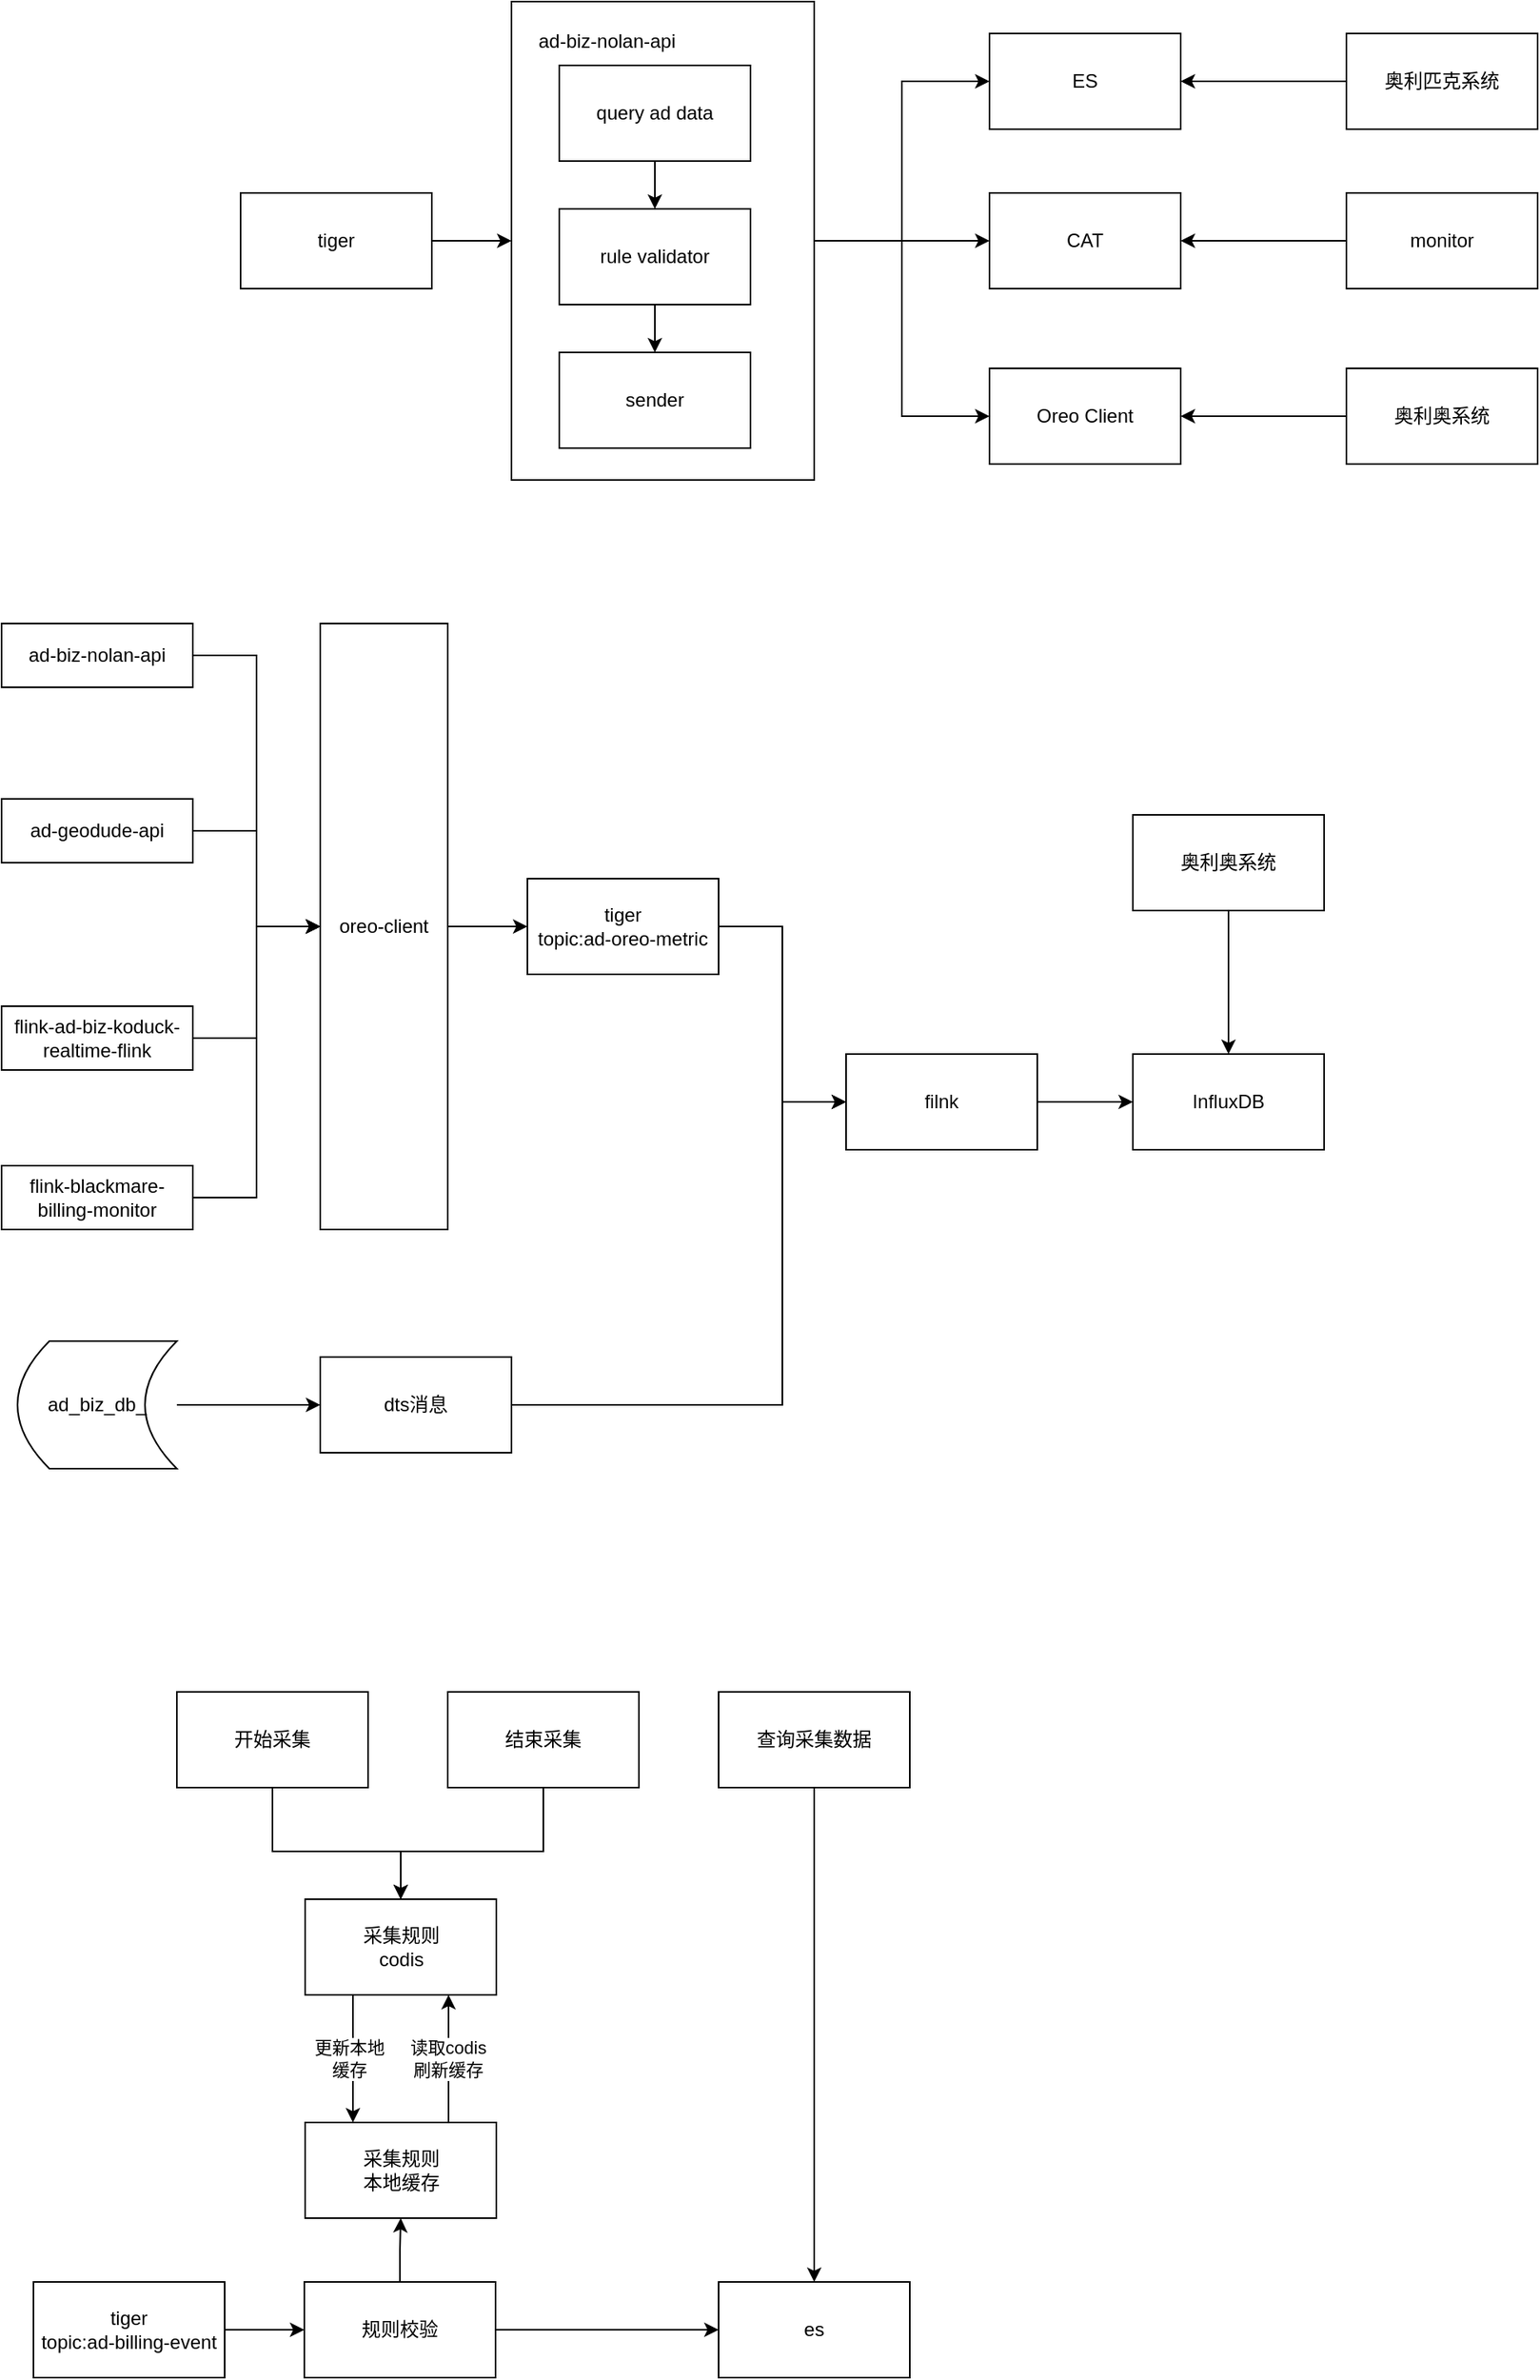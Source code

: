 <mxfile version="16.6.4" type="github">
  <diagram id="CHrgQ5leZ1LItxzOST3N" name="Page-1">
    <mxGraphModel dx="2253" dy="511" grid="1" gridSize="10" guides="1" tooltips="1" connect="1" arrows="1" fold="1" page="1" pageScale="1" pageWidth="827" pageHeight="1169" math="0" shadow="0">
      <root>
        <mxCell id="0" />
        <mxCell id="1" parent="0" />
        <mxCell id="Qecz2ClUhUotp8jwRQd2-11" style="edgeStyle=orthogonalEdgeStyle;rounded=0;orthogonalLoop=1;jettySize=auto;html=1;entryX=0;entryY=0.5;entryDx=0;entryDy=0;" parent="1" source="Qecz2ClUhUotp8jwRQd2-1" target="Qecz2ClUhUotp8jwRQd2-2" edge="1">
          <mxGeometry relative="1" as="geometry" />
        </mxCell>
        <mxCell id="Qecz2ClUhUotp8jwRQd2-1" value="tiger" style="rounded=0;whiteSpace=wrap;html=1;" parent="1" vertex="1">
          <mxGeometry x="-520" y="340" width="120" height="60" as="geometry" />
        </mxCell>
        <mxCell id="Qecz2ClUhUotp8jwRQd2-12" style="edgeStyle=orthogonalEdgeStyle;rounded=0;orthogonalLoop=1;jettySize=auto;html=1;exitX=1;exitY=0.5;exitDx=0;exitDy=0;entryX=0;entryY=0.5;entryDx=0;entryDy=0;" parent="1" source="Qecz2ClUhUotp8jwRQd2-2" target="Qecz2ClUhUotp8jwRQd2-3" edge="1">
          <mxGeometry relative="1" as="geometry" />
        </mxCell>
        <mxCell id="Qecz2ClUhUotp8jwRQd2-14" style="edgeStyle=orthogonalEdgeStyle;rounded=0;orthogonalLoop=1;jettySize=auto;html=1;exitX=1;exitY=0.5;exitDx=0;exitDy=0;entryX=0;entryY=0.5;entryDx=0;entryDy=0;" parent="1" source="Qecz2ClUhUotp8jwRQd2-2" target="Qecz2ClUhUotp8jwRQd2-4" edge="1">
          <mxGeometry relative="1" as="geometry" />
        </mxCell>
        <mxCell id="Qecz2ClUhUotp8jwRQd2-16" style="edgeStyle=orthogonalEdgeStyle;rounded=0;orthogonalLoop=1;jettySize=auto;html=1;exitX=1;exitY=0.5;exitDx=0;exitDy=0;entryX=0;entryY=0.5;entryDx=0;entryDy=0;" parent="1" source="Qecz2ClUhUotp8jwRQd2-2" target="Qecz2ClUhUotp8jwRQd2-5" edge="1">
          <mxGeometry relative="1" as="geometry" />
        </mxCell>
        <mxCell id="Qecz2ClUhUotp8jwRQd2-2" value="" style="rounded=0;whiteSpace=wrap;html=1;" parent="1" vertex="1">
          <mxGeometry x="-350" y="220" width="190" height="300" as="geometry" />
        </mxCell>
        <mxCell id="Qecz2ClUhUotp8jwRQd2-3" value="ES" style="rounded=0;whiteSpace=wrap;html=1;" parent="1" vertex="1">
          <mxGeometry x="-50" y="240" width="120" height="60" as="geometry" />
        </mxCell>
        <mxCell id="Qecz2ClUhUotp8jwRQd2-4" value="CAT" style="rounded=0;whiteSpace=wrap;html=1;" parent="1" vertex="1">
          <mxGeometry x="-50" y="340" width="120" height="60" as="geometry" />
        </mxCell>
        <mxCell id="Qecz2ClUhUotp8jwRQd2-5" value="Oreo Client" style="rounded=0;whiteSpace=wrap;html=1;" parent="1" vertex="1">
          <mxGeometry x="-50" y="450" width="120" height="60" as="geometry" />
        </mxCell>
        <mxCell id="Qecz2ClUhUotp8jwRQd2-22" style="edgeStyle=orthogonalEdgeStyle;rounded=0;orthogonalLoop=1;jettySize=auto;html=1;exitX=0;exitY=0.5;exitDx=0;exitDy=0;" parent="1" source="Qecz2ClUhUotp8jwRQd2-6" target="Qecz2ClUhUotp8jwRQd2-3" edge="1">
          <mxGeometry relative="1" as="geometry" />
        </mxCell>
        <mxCell id="Qecz2ClUhUotp8jwRQd2-6" value="奥利匹克系统" style="rounded=0;whiteSpace=wrap;html=1;" parent="1" vertex="1">
          <mxGeometry x="174" y="240" width="120" height="60" as="geometry" />
        </mxCell>
        <mxCell id="Qecz2ClUhUotp8jwRQd2-23" style="edgeStyle=orthogonalEdgeStyle;rounded=0;orthogonalLoop=1;jettySize=auto;html=1;" parent="1" source="Qecz2ClUhUotp8jwRQd2-7" target="Qecz2ClUhUotp8jwRQd2-4" edge="1">
          <mxGeometry relative="1" as="geometry" />
        </mxCell>
        <mxCell id="Qecz2ClUhUotp8jwRQd2-7" value="monitor" style="rounded=0;whiteSpace=wrap;html=1;" parent="1" vertex="1">
          <mxGeometry x="174" y="340" width="120" height="60" as="geometry" />
        </mxCell>
        <mxCell id="Qecz2ClUhUotp8jwRQd2-18" value="" style="edgeStyle=orthogonalEdgeStyle;rounded=0;orthogonalLoop=1;jettySize=auto;html=1;" parent="1" source="Qecz2ClUhUotp8jwRQd2-8" target="Qecz2ClUhUotp8jwRQd2-9" edge="1">
          <mxGeometry relative="1" as="geometry">
            <Array as="points">
              <mxPoint x="-180" y="800" />
              <mxPoint x="-180" y="910" />
            </Array>
          </mxGeometry>
        </mxCell>
        <mxCell id="Qecz2ClUhUotp8jwRQd2-8" value="tiger&lt;br&gt;topic:ad-oreo-metric" style="rounded=0;whiteSpace=wrap;html=1;" parent="1" vertex="1">
          <mxGeometry x="-340" y="770" width="120" height="60" as="geometry" />
        </mxCell>
        <mxCell id="Qecz2ClUhUotp8jwRQd2-19" value="" style="edgeStyle=orthogonalEdgeStyle;rounded=0;orthogonalLoop=1;jettySize=auto;html=1;" parent="1" source="Qecz2ClUhUotp8jwRQd2-9" target="Qecz2ClUhUotp8jwRQd2-10" edge="1">
          <mxGeometry relative="1" as="geometry" />
        </mxCell>
        <mxCell id="Qecz2ClUhUotp8jwRQd2-9" value="filnk" style="rounded=0;whiteSpace=wrap;html=1;" parent="1" vertex="1">
          <mxGeometry x="-140" y="880" width="120" height="60" as="geometry" />
        </mxCell>
        <mxCell id="Qecz2ClUhUotp8jwRQd2-10" value="InfluxDB" style="rounded=0;whiteSpace=wrap;html=1;" parent="1" vertex="1">
          <mxGeometry x="40" y="880" width="120" height="60" as="geometry" />
        </mxCell>
        <mxCell id="GQiWsAskLN4Fh5y-KPG--1" style="edgeStyle=orthogonalEdgeStyle;rounded=0;orthogonalLoop=1;jettySize=auto;html=1;" parent="1" source="Qecz2ClUhUotp8jwRQd2-20" target="Qecz2ClUhUotp8jwRQd2-5" edge="1">
          <mxGeometry relative="1" as="geometry" />
        </mxCell>
        <mxCell id="Qecz2ClUhUotp8jwRQd2-20" value="奥利奥系统" style="rounded=0;whiteSpace=wrap;html=1;" parent="1" vertex="1">
          <mxGeometry x="174" y="450" width="120" height="60" as="geometry" />
        </mxCell>
        <mxCell id="GQiWsAskLN4Fh5y-KPG--8" value="" style="edgeStyle=orthogonalEdgeStyle;rounded=0;orthogonalLoop=1;jettySize=auto;html=1;" parent="1" source="GQiWsAskLN4Fh5y-KPG--2" target="GQiWsAskLN4Fh5y-KPG--6" edge="1">
          <mxGeometry relative="1" as="geometry" />
        </mxCell>
        <mxCell id="GQiWsAskLN4Fh5y-KPG--2" value="query ad data" style="rounded=0;whiteSpace=wrap;html=1;" parent="1" vertex="1">
          <mxGeometry x="-320" y="260" width="120" height="60" as="geometry" />
        </mxCell>
        <mxCell id="GQiWsAskLN4Fh5y-KPG--5" value="ad-biz-nolan-api" style="text;html=1;strokeColor=none;fillColor=none;align=center;verticalAlign=middle;whiteSpace=wrap;rounded=0;" parent="1" vertex="1">
          <mxGeometry x="-350" y="230" width="120" height="30" as="geometry" />
        </mxCell>
        <mxCell id="GQiWsAskLN4Fh5y-KPG--9" value="" style="edgeStyle=orthogonalEdgeStyle;rounded=0;orthogonalLoop=1;jettySize=auto;html=1;" parent="1" source="GQiWsAskLN4Fh5y-KPG--6" target="GQiWsAskLN4Fh5y-KPG--7" edge="1">
          <mxGeometry relative="1" as="geometry" />
        </mxCell>
        <mxCell id="GQiWsAskLN4Fh5y-KPG--6" value="rule validator" style="rounded=0;whiteSpace=wrap;html=1;" parent="1" vertex="1">
          <mxGeometry x="-320" y="350" width="120" height="60" as="geometry" />
        </mxCell>
        <mxCell id="GQiWsAskLN4Fh5y-KPG--7" value="sender" style="rounded=0;whiteSpace=wrap;html=1;" parent="1" vertex="1">
          <mxGeometry x="-320" y="440" width="120" height="60" as="geometry" />
        </mxCell>
        <mxCell id="GQiWsAskLN4Fh5y-KPG--19" value="" style="edgeStyle=orthogonalEdgeStyle;rounded=0;orthogonalLoop=1;jettySize=auto;html=1;" parent="1" source="GQiWsAskLN4Fh5y-KPG--10" target="Qecz2ClUhUotp8jwRQd2-8" edge="1">
          <mxGeometry relative="1" as="geometry" />
        </mxCell>
        <mxCell id="GQiWsAskLN4Fh5y-KPG--10" value="oreo-client" style="rounded=0;whiteSpace=wrap;html=1;" parent="1" vertex="1">
          <mxGeometry x="-470" y="610" width="80" height="380" as="geometry" />
        </mxCell>
        <mxCell id="GQiWsAskLN4Fh5y-KPG--15" value="" style="edgeStyle=orthogonalEdgeStyle;rounded=0;orthogonalLoop=1;jettySize=auto;html=1;" parent="1" source="GQiWsAskLN4Fh5y-KPG--11" target="GQiWsAskLN4Fh5y-KPG--10" edge="1">
          <mxGeometry relative="1" as="geometry" />
        </mxCell>
        <mxCell id="GQiWsAskLN4Fh5y-KPG--11" value="ad-biz-nolan-api" style="rounded=0;whiteSpace=wrap;html=1;" parent="1" vertex="1">
          <mxGeometry x="-670" y="610" width="120" height="40" as="geometry" />
        </mxCell>
        <mxCell id="GQiWsAskLN4Fh5y-KPG--16" style="edgeStyle=orthogonalEdgeStyle;rounded=0;orthogonalLoop=1;jettySize=auto;html=1;exitX=1;exitY=0.5;exitDx=0;exitDy=0;" parent="1" source="GQiWsAskLN4Fh5y-KPG--12" edge="1">
          <mxGeometry relative="1" as="geometry">
            <mxPoint x="-470" y="800" as="targetPoint" />
            <Array as="points">
              <mxPoint x="-510" y="740" />
              <mxPoint x="-510" y="800" />
            </Array>
          </mxGeometry>
        </mxCell>
        <mxCell id="GQiWsAskLN4Fh5y-KPG--12" value="ad-geodude-api" style="rounded=0;whiteSpace=wrap;html=1;" parent="1" vertex="1">
          <mxGeometry x="-670" y="720" width="120" height="40" as="geometry" />
        </mxCell>
        <mxCell id="GQiWsAskLN4Fh5y-KPG--17" style="edgeStyle=orthogonalEdgeStyle;rounded=0;orthogonalLoop=1;jettySize=auto;html=1;exitX=1;exitY=0.5;exitDx=0;exitDy=0;" parent="1" source="GQiWsAskLN4Fh5y-KPG--13" edge="1">
          <mxGeometry relative="1" as="geometry">
            <mxPoint x="-470" y="800" as="targetPoint" />
            <Array as="points">
              <mxPoint x="-510" y="870" />
              <mxPoint x="-510" y="800" />
            </Array>
          </mxGeometry>
        </mxCell>
        <mxCell id="GQiWsAskLN4Fh5y-KPG--13" value="&lt;p style=&quot;margin: 0px&quot;&gt;flink-ad-biz-koduck-realtime-flink&lt;/p&gt;&lt;div&gt;&lt;/div&gt;" style="rounded=0;whiteSpace=wrap;html=1;" parent="1" vertex="1">
          <mxGeometry x="-670" y="850" width="120" height="40" as="geometry" />
        </mxCell>
        <mxCell id="GQiWsAskLN4Fh5y-KPG--18" style="edgeStyle=orthogonalEdgeStyle;rounded=0;orthogonalLoop=1;jettySize=auto;html=1;exitX=1;exitY=0.5;exitDx=0;exitDy=0;entryX=0;entryY=0.5;entryDx=0;entryDy=0;" parent="1" source="GQiWsAskLN4Fh5y-KPG--14" target="GQiWsAskLN4Fh5y-KPG--10" edge="1">
          <mxGeometry relative="1" as="geometry" />
        </mxCell>
        <mxCell id="GQiWsAskLN4Fh5y-KPG--14" value="&lt;p style=&quot;margin: 0px&quot;&gt;flink-blackmare-billing-monitor&lt;/p&gt;&lt;div&gt;&lt;/div&gt;" style="rounded=0;whiteSpace=wrap;html=1;" parent="1" vertex="1">
          <mxGeometry x="-670" y="950" width="120" height="40" as="geometry" />
        </mxCell>
        <mxCell id="GQiWsAskLN4Fh5y-KPG--21" value="" style="edgeStyle=orthogonalEdgeStyle;rounded=0;orthogonalLoop=1;jettySize=auto;html=1;" parent="1" source="GQiWsAskLN4Fh5y-KPG--20" target="Qecz2ClUhUotp8jwRQd2-10" edge="1">
          <mxGeometry relative="1" as="geometry" />
        </mxCell>
        <mxCell id="GQiWsAskLN4Fh5y-KPG--20" value="奥利奥系统" style="rounded=0;whiteSpace=wrap;html=1;" parent="1" vertex="1">
          <mxGeometry x="40" y="730" width="120" height="60" as="geometry" />
        </mxCell>
        <mxCell id="Ljejif_kL833Szroa9wQ-2" style="edgeStyle=orthogonalEdgeStyle;rounded=0;orthogonalLoop=1;jettySize=auto;html=1;entryX=0;entryY=0.5;entryDx=0;entryDy=0;" parent="1" source="Ljejif_kL833Szroa9wQ-1" target="Qecz2ClUhUotp8jwRQd2-9" edge="1">
          <mxGeometry relative="1" as="geometry">
            <Array as="points">
              <mxPoint x="-180" y="1100" />
              <mxPoint x="-180" y="910" />
            </Array>
          </mxGeometry>
        </mxCell>
        <mxCell id="Ljejif_kL833Szroa9wQ-1" value="dts消息" style="rounded=0;whiteSpace=wrap;html=1;" parent="1" vertex="1">
          <mxGeometry x="-470" y="1070" width="120" height="60" as="geometry" />
        </mxCell>
        <mxCell id="Ljejif_kL833Szroa9wQ-7" value="" style="edgeStyle=orthogonalEdgeStyle;rounded=0;orthogonalLoop=1;jettySize=auto;html=1;" parent="1" source="Ljejif_kL833Szroa9wQ-6" target="Ljejif_kL833Szroa9wQ-1" edge="1">
          <mxGeometry relative="1" as="geometry" />
        </mxCell>
        <mxCell id="Ljejif_kL833Szroa9wQ-6" value="ad_biz_db_" style="shape=dataStorage;whiteSpace=wrap;html=1;fixedSize=1;" parent="1" vertex="1">
          <mxGeometry x="-660" y="1060" width="100" height="80" as="geometry" />
        </mxCell>
        <mxCell id="I_ox05aQ2JwWJFS8L27Q-1" style="edgeStyle=orthogonalEdgeStyle;rounded=0;orthogonalLoop=1;jettySize=auto;html=1;entryX=0;entryY=0.5;entryDx=0;entryDy=0;" edge="1" parent="1" source="I_ox05aQ2JwWJFS8L27Q-2">
          <mxGeometry relative="1" as="geometry">
            <mxPoint x="-480" y="1680" as="targetPoint" />
          </mxGeometry>
        </mxCell>
        <mxCell id="I_ox05aQ2JwWJFS8L27Q-2" value="tiger&lt;br&gt;topic:&lt;span&gt;ad-billing-event&lt;/span&gt;&lt;div&gt;&lt;/div&gt;" style="rounded=0;whiteSpace=wrap;html=1;" vertex="1" parent="1">
          <mxGeometry x="-650" y="1650" width="120" height="60" as="geometry" />
        </mxCell>
        <mxCell id="I_ox05aQ2JwWJFS8L27Q-36" style="edgeStyle=orthogonalEdgeStyle;rounded=0;orthogonalLoop=1;jettySize=auto;html=1;" edge="1" parent="1" source="I_ox05aQ2JwWJFS8L27Q-22" target="I_ox05aQ2JwWJFS8L27Q-31">
          <mxGeometry relative="1" as="geometry" />
        </mxCell>
        <mxCell id="I_ox05aQ2JwWJFS8L27Q-38" value="" style="edgeStyle=orthogonalEdgeStyle;rounded=0;orthogonalLoop=1;jettySize=auto;html=1;" edge="1" parent="1" source="I_ox05aQ2JwWJFS8L27Q-22" target="I_ox05aQ2JwWJFS8L27Q-37">
          <mxGeometry relative="1" as="geometry" />
        </mxCell>
        <mxCell id="I_ox05aQ2JwWJFS8L27Q-22" value="规则校验" style="rounded=0;whiteSpace=wrap;html=1;" vertex="1" parent="1">
          <mxGeometry x="-480" y="1650" width="120" height="60" as="geometry" />
        </mxCell>
        <mxCell id="I_ox05aQ2JwWJFS8L27Q-32" value="" style="edgeStyle=orthogonalEdgeStyle;rounded=0;orthogonalLoop=1;jettySize=auto;html=1;" edge="1" parent="1" source="I_ox05aQ2JwWJFS8L27Q-23" target="I_ox05aQ2JwWJFS8L27Q-31">
          <mxGeometry relative="1" as="geometry">
            <Array as="points">
              <mxPoint x="-449.5" y="1500" />
              <mxPoint x="-449.5" y="1500" />
            </Array>
          </mxGeometry>
        </mxCell>
        <mxCell id="I_ox05aQ2JwWJFS8L27Q-33" value="更新本地&lt;br&gt;缓存" style="edgeLabel;html=1;align=center;verticalAlign=middle;resizable=0;points=[];" vertex="1" connectable="0" parent="I_ox05aQ2JwWJFS8L27Q-32">
          <mxGeometry y="-3" relative="1" as="geometry">
            <mxPoint as="offset" />
          </mxGeometry>
        </mxCell>
        <mxCell id="I_ox05aQ2JwWJFS8L27Q-23" value="采集规则&lt;br&gt;codis" style="rounded=0;whiteSpace=wrap;html=1;" vertex="1" parent="1">
          <mxGeometry x="-479.5" y="1410" width="120" height="60" as="geometry" />
        </mxCell>
        <mxCell id="I_ox05aQ2JwWJFS8L27Q-27" style="edgeStyle=orthogonalEdgeStyle;rounded=0;orthogonalLoop=1;jettySize=auto;html=1;entryX=0.5;entryY=0;entryDx=0;entryDy=0;" edge="1" parent="1" source="I_ox05aQ2JwWJFS8L27Q-24" target="I_ox05aQ2JwWJFS8L27Q-23">
          <mxGeometry relative="1" as="geometry">
            <Array as="points">
              <mxPoint x="-500" y="1380" />
              <mxPoint x="-419" y="1380" />
            </Array>
          </mxGeometry>
        </mxCell>
        <mxCell id="I_ox05aQ2JwWJFS8L27Q-24" value="开始采集" style="rounded=0;whiteSpace=wrap;html=1;" vertex="1" parent="1">
          <mxGeometry x="-560" y="1280" width="120" height="60" as="geometry" />
        </mxCell>
        <mxCell id="I_ox05aQ2JwWJFS8L27Q-30" style="edgeStyle=orthogonalEdgeStyle;rounded=0;orthogonalLoop=1;jettySize=auto;html=1;exitX=0.5;exitY=1;exitDx=0;exitDy=0;" edge="1" parent="1" source="I_ox05aQ2JwWJFS8L27Q-25">
          <mxGeometry relative="1" as="geometry">
            <mxPoint x="-419.5" y="1410" as="targetPoint" />
            <Array as="points">
              <mxPoint x="-330" y="1380" />
              <mxPoint x="-419" y="1380" />
            </Array>
          </mxGeometry>
        </mxCell>
        <mxCell id="I_ox05aQ2JwWJFS8L27Q-25" value="结束采集" style="rounded=0;whiteSpace=wrap;html=1;" vertex="1" parent="1">
          <mxGeometry x="-390" y="1280" width="120" height="60" as="geometry" />
        </mxCell>
        <mxCell id="I_ox05aQ2JwWJFS8L27Q-34" style="edgeStyle=orthogonalEdgeStyle;rounded=0;orthogonalLoop=1;jettySize=auto;html=1;exitX=0.75;exitY=0;exitDx=0;exitDy=0;entryX=0.75;entryY=1;entryDx=0;entryDy=0;" edge="1" parent="1" source="I_ox05aQ2JwWJFS8L27Q-31" target="I_ox05aQ2JwWJFS8L27Q-23">
          <mxGeometry relative="1" as="geometry">
            <mxPoint x="-389.5" y="1490" as="targetPoint" />
          </mxGeometry>
        </mxCell>
        <mxCell id="I_ox05aQ2JwWJFS8L27Q-35" value="读取codis&lt;br&gt;刷新缓存" style="edgeLabel;html=1;align=center;verticalAlign=middle;resizable=0;points=[];" vertex="1" connectable="0" parent="I_ox05aQ2JwWJFS8L27Q-34">
          <mxGeometry x="0.075" y="1" relative="1" as="geometry">
            <mxPoint y="3" as="offset" />
          </mxGeometry>
        </mxCell>
        <mxCell id="I_ox05aQ2JwWJFS8L27Q-31" value="采集规则&lt;br&gt;本地缓存" style="rounded=0;whiteSpace=wrap;html=1;" vertex="1" parent="1">
          <mxGeometry x="-479.5" y="1550" width="120" height="60" as="geometry" />
        </mxCell>
        <mxCell id="I_ox05aQ2JwWJFS8L27Q-37" value="es" style="rounded=0;whiteSpace=wrap;html=1;" vertex="1" parent="1">
          <mxGeometry x="-220" y="1650" width="120" height="60" as="geometry" />
        </mxCell>
        <mxCell id="I_ox05aQ2JwWJFS8L27Q-43" style="edgeStyle=orthogonalEdgeStyle;rounded=0;orthogonalLoop=1;jettySize=auto;html=1;exitX=0.5;exitY=1;exitDx=0;exitDy=0;entryX=0.5;entryY=0;entryDx=0;entryDy=0;" edge="1" parent="1" source="I_ox05aQ2JwWJFS8L27Q-41" target="I_ox05aQ2JwWJFS8L27Q-37">
          <mxGeometry relative="1" as="geometry" />
        </mxCell>
        <mxCell id="I_ox05aQ2JwWJFS8L27Q-41" value="查询采集数据" style="rounded=0;whiteSpace=wrap;html=1;" vertex="1" parent="1">
          <mxGeometry x="-220" y="1280" width="120" height="60" as="geometry" />
        </mxCell>
      </root>
    </mxGraphModel>
  </diagram>
</mxfile>
